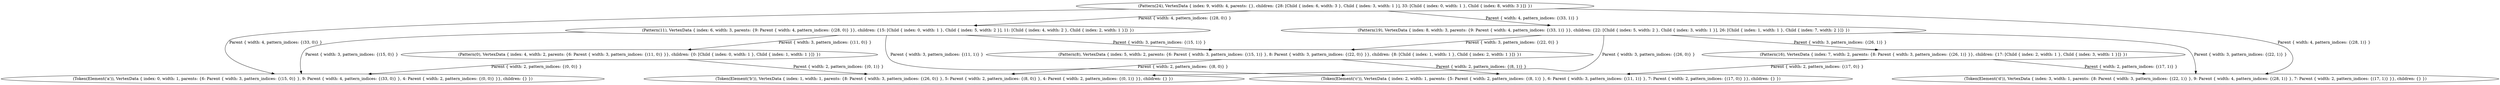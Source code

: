 digraph {
    0 [ label = "(Token(Element('a')), VertexData { index: 0, width: 1, parents: {6: Parent { width: 3, pattern_indices: {(15, 0)} }, 9: Parent { width: 4, pattern_indices: {(33, 0)} }, 4: Parent { width: 2, pattern_indices: {(0, 0)} }}, children: {} })" ]
    1 [ label = "(Token(Element('b')), VertexData { index: 1, width: 1, parents: {8: Parent { width: 3, pattern_indices: {(26, 0)} }, 5: Parent { width: 2, pattern_indices: {(8, 0)} }, 4: Parent { width: 2, pattern_indices: {(0, 1)} }}, children: {} })" ]
    2 [ label = "(Token(Element('c')), VertexData { index: 2, width: 1, parents: {5: Parent { width: 2, pattern_indices: {(8, 1)} }, 6: Parent { width: 3, pattern_indices: {(11, 1)} }, 7: Parent { width: 2, pattern_indices: {(17, 0)} }}, children: {} })" ]
    3 [ label = "(Token(Element('d')), VertexData { index: 3, width: 1, parents: {8: Parent { width: 3, pattern_indices: {(22, 1)} }, 9: Parent { width: 4, pattern_indices: {(28, 1)} }, 7: Parent { width: 2, pattern_indices: {(17, 1)} }}, children: {} })" ]
    4 [ label = "(Pattern(0), VertexData { index: 4, width: 2, parents: {6: Parent { width: 3, pattern_indices: {(11, 0)} }}, children: {0: [Child { index: 0, width: 1 }, Child { index: 1, width: 1 }]} })" ]
    5 [ label = "(Pattern(8), VertexData { index: 5, width: 2, parents: {6: Parent { width: 3, pattern_indices: {(15, 1)} }, 8: Parent { width: 3, pattern_indices: {(22, 0)} }}, children: {8: [Child { index: 1, width: 1 }, Child { index: 2, width: 1 }]} })" ]
    6 [ label = "(Pattern(11), VertexData { index: 6, width: 3, parents: {9: Parent { width: 4, pattern_indices: {(28, 0)} }}, children: {15: [Child { index: 0, width: 1 }, Child { index: 5, width: 2 }], 11: [Child { index: 4, width: 2 }, Child { index: 2, width: 1 }]} })" ]
    7 [ label = "(Pattern(16), VertexData { index: 7, width: 2, parents: {8: Parent { width: 3, pattern_indices: {(26, 1)} }}, children: {17: [Child { index: 2, width: 1 }, Child { index: 3, width: 1 }]} })" ]
    8 [ label = "(Pattern(19), VertexData { index: 8, width: 3, parents: {9: Parent { width: 4, pattern_indices: {(33, 1)} }}, children: {22: [Child { index: 5, width: 2 }, Child { index: 3, width: 1 }], 26: [Child { index: 1, width: 1 }, Child { index: 7, width: 2 }]} })" ]
    9 [ label = "(Pattern(24), VertexData { index: 9, width: 4, parents: {}, children: {28: [Child { index: 6, width: 3 }, Child { index: 3, width: 1 }], 33: [Child { index: 0, width: 1 }, Child { index: 8, width: 3 }]} })" ]
    9 -> 8 [ label = "Parent { width: 4, pattern_indices: {(33, 1)} }" ]
    6 -> 5 [ label = "Parent { width: 3, pattern_indices: {(15, 1)} }" ]
    8 -> 5 [ label = "Parent { width: 3, pattern_indices: {(22, 0)} }" ]
    9 -> 6 [ label = "Parent { width: 4, pattern_indices: {(28, 0)} }" ]
    8 -> 1 [ label = "Parent { width: 3, pattern_indices: {(26, 0)} }" ]
    5 -> 1 [ label = "Parent { width: 2, pattern_indices: {(8, 0)} }" ]
    4 -> 1 [ label = "Parent { width: 2, pattern_indices: {(0, 1)} }" ]
    6 -> 0 [ label = "Parent { width: 3, pattern_indices: {(15, 0)} }" ]
    9 -> 0 [ label = "Parent { width: 4, pattern_indices: {(33, 0)} }" ]
    4 -> 0 [ label = "Parent { width: 2, pattern_indices: {(0, 0)} }" ]
    6 -> 4 [ label = "Parent { width: 3, pattern_indices: {(11, 0)} }" ]
    5 -> 2 [ label = "Parent { width: 2, pattern_indices: {(8, 1)} }" ]
    6 -> 2 [ label = "Parent { width: 3, pattern_indices: {(11, 1)} }" ]
    7 -> 2 [ label = "Parent { width: 2, pattern_indices: {(17, 0)} }" ]
    8 -> 3 [ label = "Parent { width: 3, pattern_indices: {(22, 1)} }" ]
    9 -> 3 [ label = "Parent { width: 4, pattern_indices: {(28, 1)} }" ]
    7 -> 3 [ label = "Parent { width: 2, pattern_indices: {(17, 1)} }" ]
    8 -> 7 [ label = "Parent { width: 3, pattern_indices: {(26, 1)} }" ]
}

